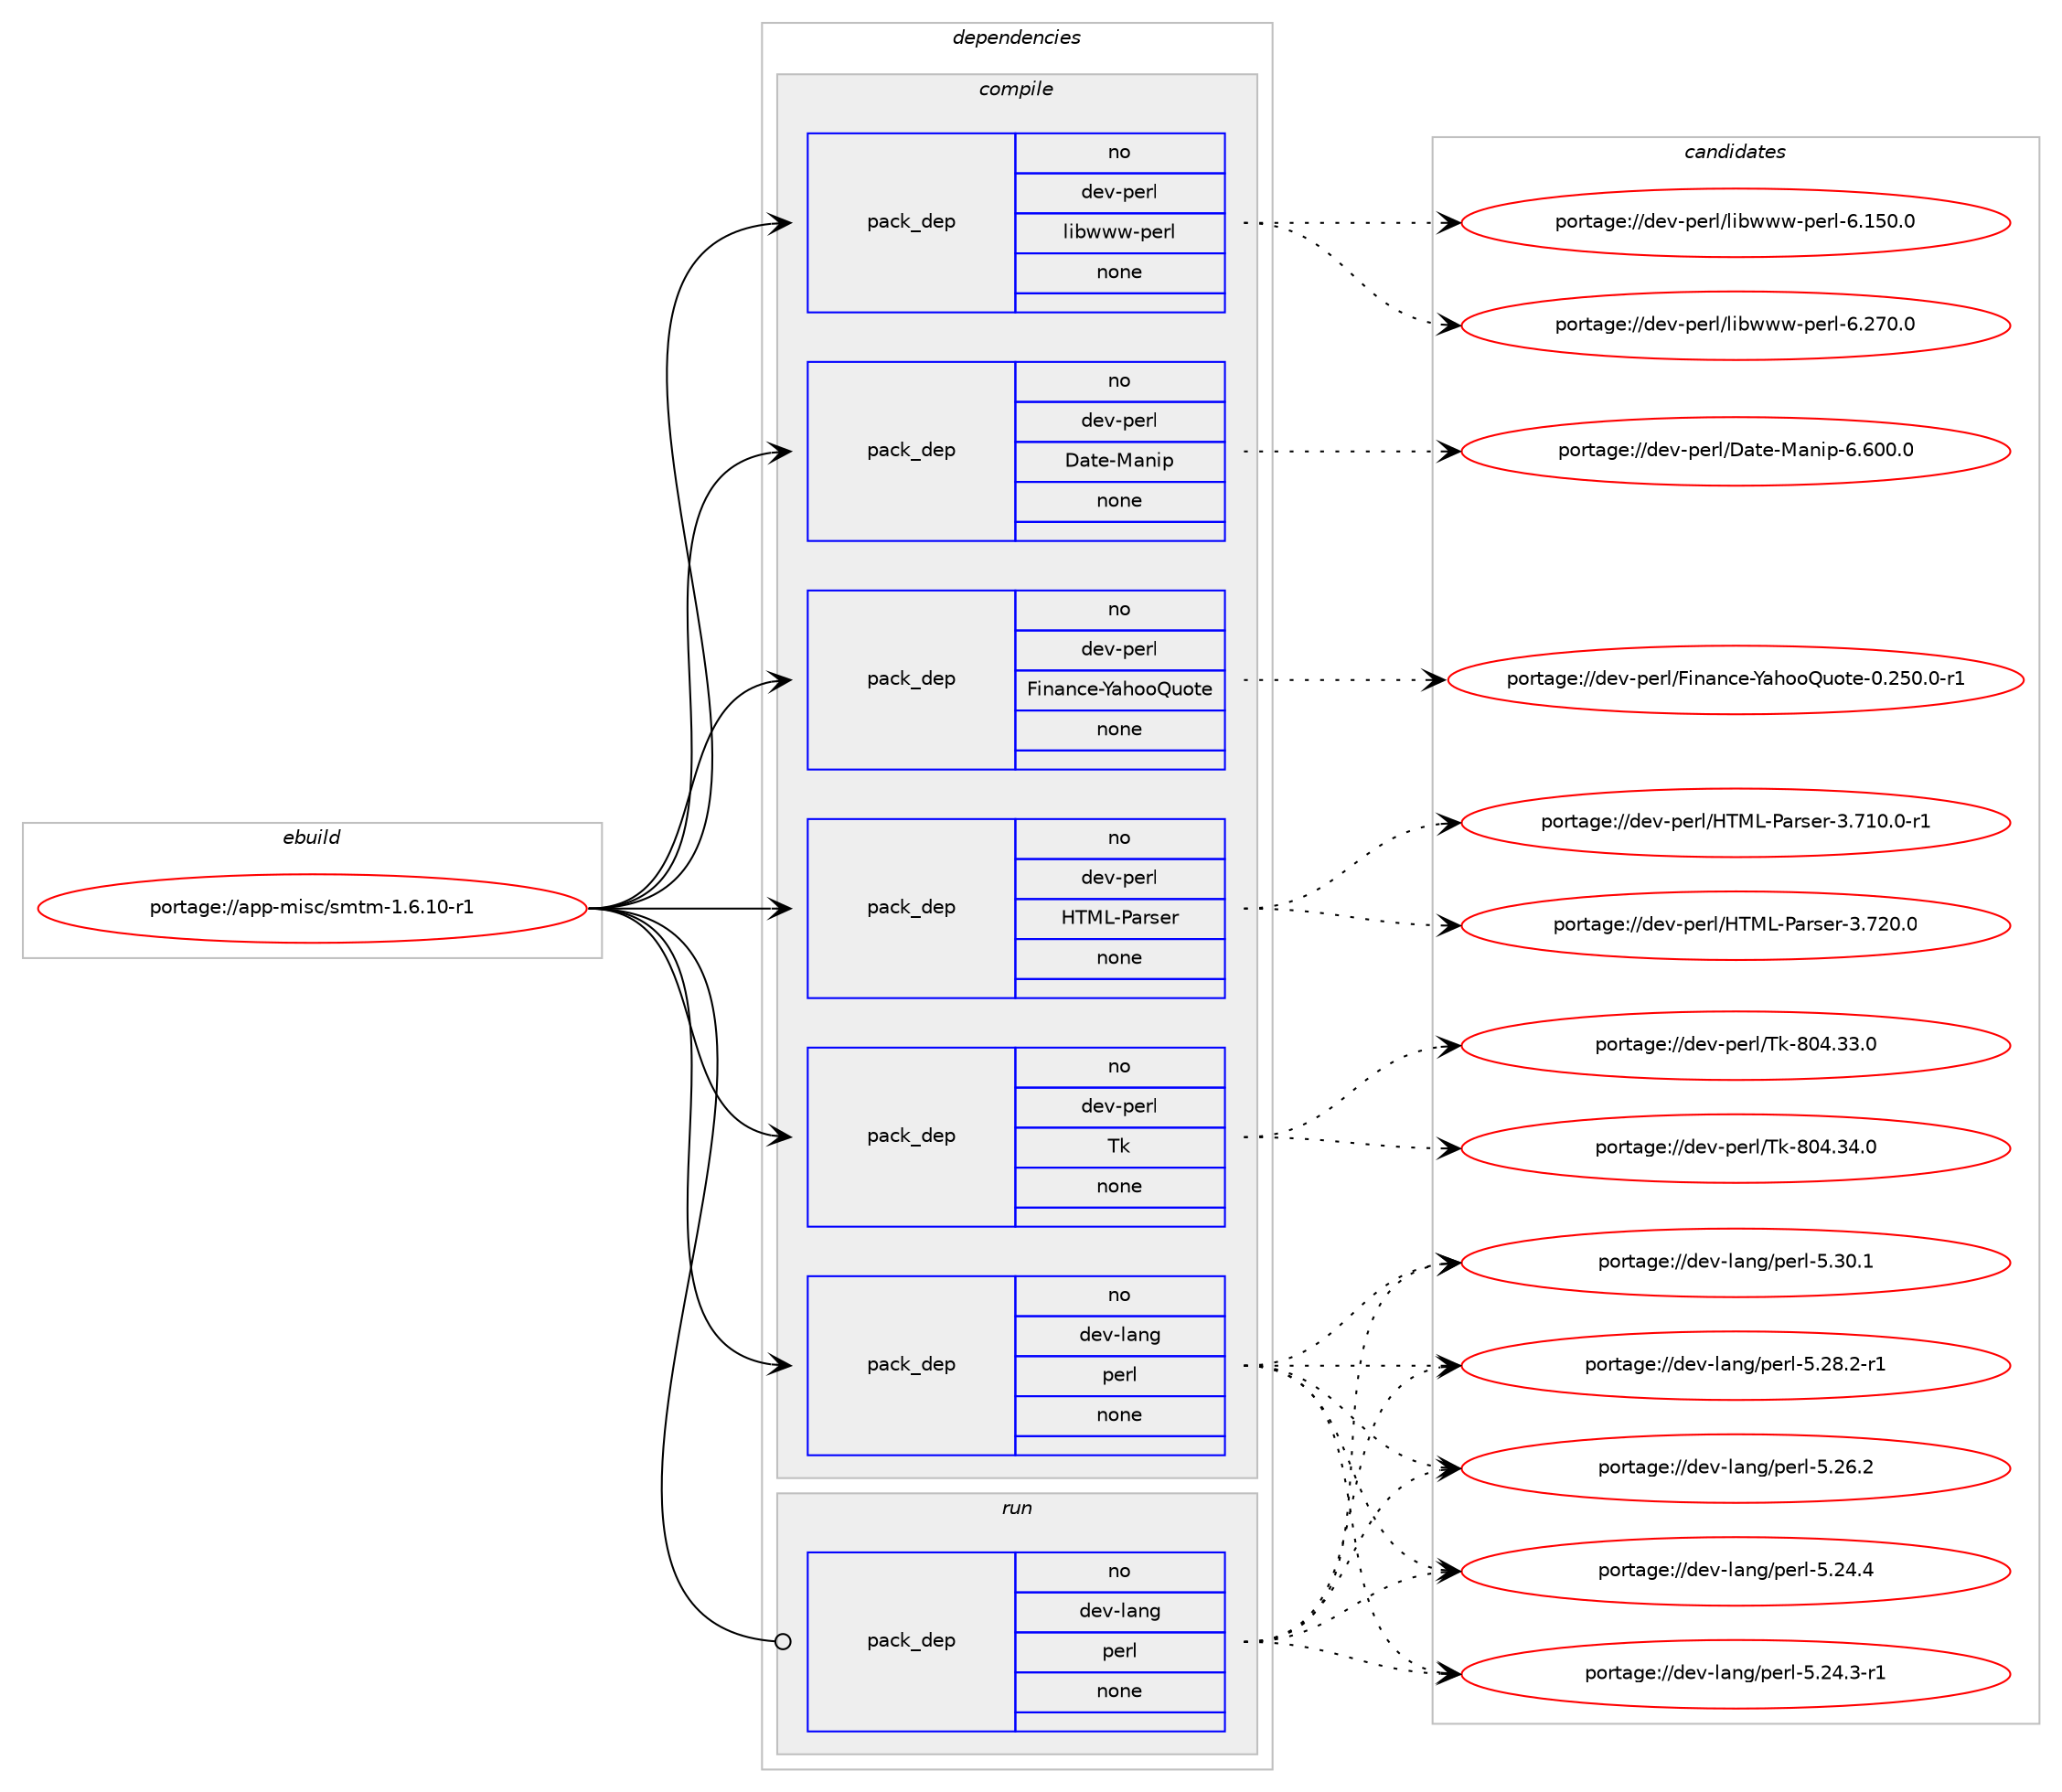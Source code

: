 digraph prolog {

# *************
# Graph options
# *************

newrank=true;
concentrate=true;
compound=true;
graph [rankdir=LR,fontname=Helvetica,fontsize=10,ranksep=1.5];#, ranksep=2.5, nodesep=0.2];
edge  [arrowhead=vee];
node  [fontname=Helvetica,fontsize=10];

# **********
# The ebuild
# **********

subgraph cluster_leftcol {
color=gray;
label=<<i>ebuild</i>>;
id [label="portage://app-misc/smtm-1.6.10-r1", color=red, width=4, href="../app-misc/smtm-1.6.10-r1.svg"];
}

# ****************
# The dependencies
# ****************

subgraph cluster_midcol {
color=gray;
label=<<i>dependencies</i>>;
subgraph cluster_compile {
fillcolor="#eeeeee";
style=filled;
label=<<i>compile</i>>;
subgraph pack458801 {
dependency609784 [label=<<TABLE BORDER="0" CELLBORDER="1" CELLSPACING="0" CELLPADDING="4" WIDTH="220"><TR><TD ROWSPAN="6" CELLPADDING="30">pack_dep</TD></TR><TR><TD WIDTH="110">no</TD></TR><TR><TD>dev-lang</TD></TR><TR><TD>perl</TD></TR><TR><TD>none</TD></TR><TR><TD></TD></TR></TABLE>>, shape=none, color=blue];
}
id:e -> dependency609784:w [weight=20,style="solid",arrowhead="vee"];
subgraph pack458802 {
dependency609785 [label=<<TABLE BORDER="0" CELLBORDER="1" CELLSPACING="0" CELLPADDING="4" WIDTH="220"><TR><TD ROWSPAN="6" CELLPADDING="30">pack_dep</TD></TR><TR><TD WIDTH="110">no</TD></TR><TR><TD>dev-perl</TD></TR><TR><TD>Date-Manip</TD></TR><TR><TD>none</TD></TR><TR><TD></TD></TR></TABLE>>, shape=none, color=blue];
}
id:e -> dependency609785:w [weight=20,style="solid",arrowhead="vee"];
subgraph pack458803 {
dependency609786 [label=<<TABLE BORDER="0" CELLBORDER="1" CELLSPACING="0" CELLPADDING="4" WIDTH="220"><TR><TD ROWSPAN="6" CELLPADDING="30">pack_dep</TD></TR><TR><TD WIDTH="110">no</TD></TR><TR><TD>dev-perl</TD></TR><TR><TD>Finance-YahooQuote</TD></TR><TR><TD>none</TD></TR><TR><TD></TD></TR></TABLE>>, shape=none, color=blue];
}
id:e -> dependency609786:w [weight=20,style="solid",arrowhead="vee"];
subgraph pack458804 {
dependency609787 [label=<<TABLE BORDER="0" CELLBORDER="1" CELLSPACING="0" CELLPADDING="4" WIDTH="220"><TR><TD ROWSPAN="6" CELLPADDING="30">pack_dep</TD></TR><TR><TD WIDTH="110">no</TD></TR><TR><TD>dev-perl</TD></TR><TR><TD>HTML-Parser</TD></TR><TR><TD>none</TD></TR><TR><TD></TD></TR></TABLE>>, shape=none, color=blue];
}
id:e -> dependency609787:w [weight=20,style="solid",arrowhead="vee"];
subgraph pack458805 {
dependency609788 [label=<<TABLE BORDER="0" CELLBORDER="1" CELLSPACING="0" CELLPADDING="4" WIDTH="220"><TR><TD ROWSPAN="6" CELLPADDING="30">pack_dep</TD></TR><TR><TD WIDTH="110">no</TD></TR><TR><TD>dev-perl</TD></TR><TR><TD>Tk</TD></TR><TR><TD>none</TD></TR><TR><TD></TD></TR></TABLE>>, shape=none, color=blue];
}
id:e -> dependency609788:w [weight=20,style="solid",arrowhead="vee"];
subgraph pack458806 {
dependency609789 [label=<<TABLE BORDER="0" CELLBORDER="1" CELLSPACING="0" CELLPADDING="4" WIDTH="220"><TR><TD ROWSPAN="6" CELLPADDING="30">pack_dep</TD></TR><TR><TD WIDTH="110">no</TD></TR><TR><TD>dev-perl</TD></TR><TR><TD>libwww-perl</TD></TR><TR><TD>none</TD></TR><TR><TD></TD></TR></TABLE>>, shape=none, color=blue];
}
id:e -> dependency609789:w [weight=20,style="solid",arrowhead="vee"];
}
subgraph cluster_compileandrun {
fillcolor="#eeeeee";
style=filled;
label=<<i>compile and run</i>>;
}
subgraph cluster_run {
fillcolor="#eeeeee";
style=filled;
label=<<i>run</i>>;
subgraph pack458807 {
dependency609790 [label=<<TABLE BORDER="0" CELLBORDER="1" CELLSPACING="0" CELLPADDING="4" WIDTH="220"><TR><TD ROWSPAN="6" CELLPADDING="30">pack_dep</TD></TR><TR><TD WIDTH="110">no</TD></TR><TR><TD>dev-lang</TD></TR><TR><TD>perl</TD></TR><TR><TD>none</TD></TR><TR><TD></TD></TR></TABLE>>, shape=none, color=blue];
}
id:e -> dependency609790:w [weight=20,style="solid",arrowhead="odot"];
}
}

# **************
# The candidates
# **************

subgraph cluster_choices {
rank=same;
color=gray;
label=<<i>candidates</i>>;

subgraph choice458801 {
color=black;
nodesep=1;
choice10010111845108971101034711210111410845534651484649 [label="portage://dev-lang/perl-5.30.1", color=red, width=4,href="../dev-lang/perl-5.30.1.svg"];
choice100101118451089711010347112101114108455346505646504511449 [label="portage://dev-lang/perl-5.28.2-r1", color=red, width=4,href="../dev-lang/perl-5.28.2-r1.svg"];
choice10010111845108971101034711210111410845534650544650 [label="portage://dev-lang/perl-5.26.2", color=red, width=4,href="../dev-lang/perl-5.26.2.svg"];
choice10010111845108971101034711210111410845534650524652 [label="portage://dev-lang/perl-5.24.4", color=red, width=4,href="../dev-lang/perl-5.24.4.svg"];
choice100101118451089711010347112101114108455346505246514511449 [label="portage://dev-lang/perl-5.24.3-r1", color=red, width=4,href="../dev-lang/perl-5.24.3-r1.svg"];
dependency609784:e -> choice10010111845108971101034711210111410845534651484649:w [style=dotted,weight="100"];
dependency609784:e -> choice100101118451089711010347112101114108455346505646504511449:w [style=dotted,weight="100"];
dependency609784:e -> choice10010111845108971101034711210111410845534650544650:w [style=dotted,weight="100"];
dependency609784:e -> choice10010111845108971101034711210111410845534650524652:w [style=dotted,weight="100"];
dependency609784:e -> choice100101118451089711010347112101114108455346505246514511449:w [style=dotted,weight="100"];
}
subgraph choice458802 {
color=black;
nodesep=1;
choice100101118451121011141084768971161014577971101051124554465448484648 [label="portage://dev-perl/Date-Manip-6.600.0", color=red, width=4,href="../dev-perl/Date-Manip-6.600.0.svg"];
dependency609785:e -> choice100101118451121011141084768971161014577971101051124554465448484648:w [style=dotted,weight="100"];
}
subgraph choice458803 {
color=black;
nodesep=1;
choice10010111845112101114108477010511097110991014589971041111118111711111610145484650534846484511449 [label="portage://dev-perl/Finance-YahooQuote-0.250.0-r1", color=red, width=4,href="../dev-perl/Finance-YahooQuote-0.250.0-r1.svg"];
dependency609786:e -> choice10010111845112101114108477010511097110991014589971041111118111711111610145484650534846484511449:w [style=dotted,weight="100"];
}
subgraph choice458804 {
color=black;
nodesep=1;
choice1001011184511210111410847728477764580971141151011144551465550484648 [label="portage://dev-perl/HTML-Parser-3.720.0", color=red, width=4,href="../dev-perl/HTML-Parser-3.720.0.svg"];
choice10010111845112101114108477284777645809711411510111445514655494846484511449 [label="portage://dev-perl/HTML-Parser-3.710.0-r1", color=red, width=4,href="../dev-perl/HTML-Parser-3.710.0-r1.svg"];
dependency609787:e -> choice1001011184511210111410847728477764580971141151011144551465550484648:w [style=dotted,weight="100"];
dependency609787:e -> choice10010111845112101114108477284777645809711411510111445514655494846484511449:w [style=dotted,weight="100"];
}
subgraph choice458805 {
color=black;
nodesep=1;
choice100101118451121011141084784107455648524651524648 [label="portage://dev-perl/Tk-804.34.0", color=red, width=4,href="../dev-perl/Tk-804.34.0.svg"];
choice100101118451121011141084784107455648524651514648 [label="portage://dev-perl/Tk-804.33.0", color=red, width=4,href="../dev-perl/Tk-804.33.0.svg"];
dependency609788:e -> choice100101118451121011141084784107455648524651524648:w [style=dotted,weight="100"];
dependency609788:e -> choice100101118451121011141084784107455648524651514648:w [style=dotted,weight="100"];
}
subgraph choice458806 {
color=black;
nodesep=1;
choice100101118451121011141084710810598119119119451121011141084554465055484648 [label="portage://dev-perl/libwww-perl-6.270.0", color=red, width=4,href="../dev-perl/libwww-perl-6.270.0.svg"];
choice100101118451121011141084710810598119119119451121011141084554464953484648 [label="portage://dev-perl/libwww-perl-6.150.0", color=red, width=4,href="../dev-perl/libwww-perl-6.150.0.svg"];
dependency609789:e -> choice100101118451121011141084710810598119119119451121011141084554465055484648:w [style=dotted,weight="100"];
dependency609789:e -> choice100101118451121011141084710810598119119119451121011141084554464953484648:w [style=dotted,weight="100"];
}
subgraph choice458807 {
color=black;
nodesep=1;
choice10010111845108971101034711210111410845534651484649 [label="portage://dev-lang/perl-5.30.1", color=red, width=4,href="../dev-lang/perl-5.30.1.svg"];
choice100101118451089711010347112101114108455346505646504511449 [label="portage://dev-lang/perl-5.28.2-r1", color=red, width=4,href="../dev-lang/perl-5.28.2-r1.svg"];
choice10010111845108971101034711210111410845534650544650 [label="portage://dev-lang/perl-5.26.2", color=red, width=4,href="../dev-lang/perl-5.26.2.svg"];
choice10010111845108971101034711210111410845534650524652 [label="portage://dev-lang/perl-5.24.4", color=red, width=4,href="../dev-lang/perl-5.24.4.svg"];
choice100101118451089711010347112101114108455346505246514511449 [label="portage://dev-lang/perl-5.24.3-r1", color=red, width=4,href="../dev-lang/perl-5.24.3-r1.svg"];
dependency609790:e -> choice10010111845108971101034711210111410845534651484649:w [style=dotted,weight="100"];
dependency609790:e -> choice100101118451089711010347112101114108455346505646504511449:w [style=dotted,weight="100"];
dependency609790:e -> choice10010111845108971101034711210111410845534650544650:w [style=dotted,weight="100"];
dependency609790:e -> choice10010111845108971101034711210111410845534650524652:w [style=dotted,weight="100"];
dependency609790:e -> choice100101118451089711010347112101114108455346505246514511449:w [style=dotted,weight="100"];
}
}

}
